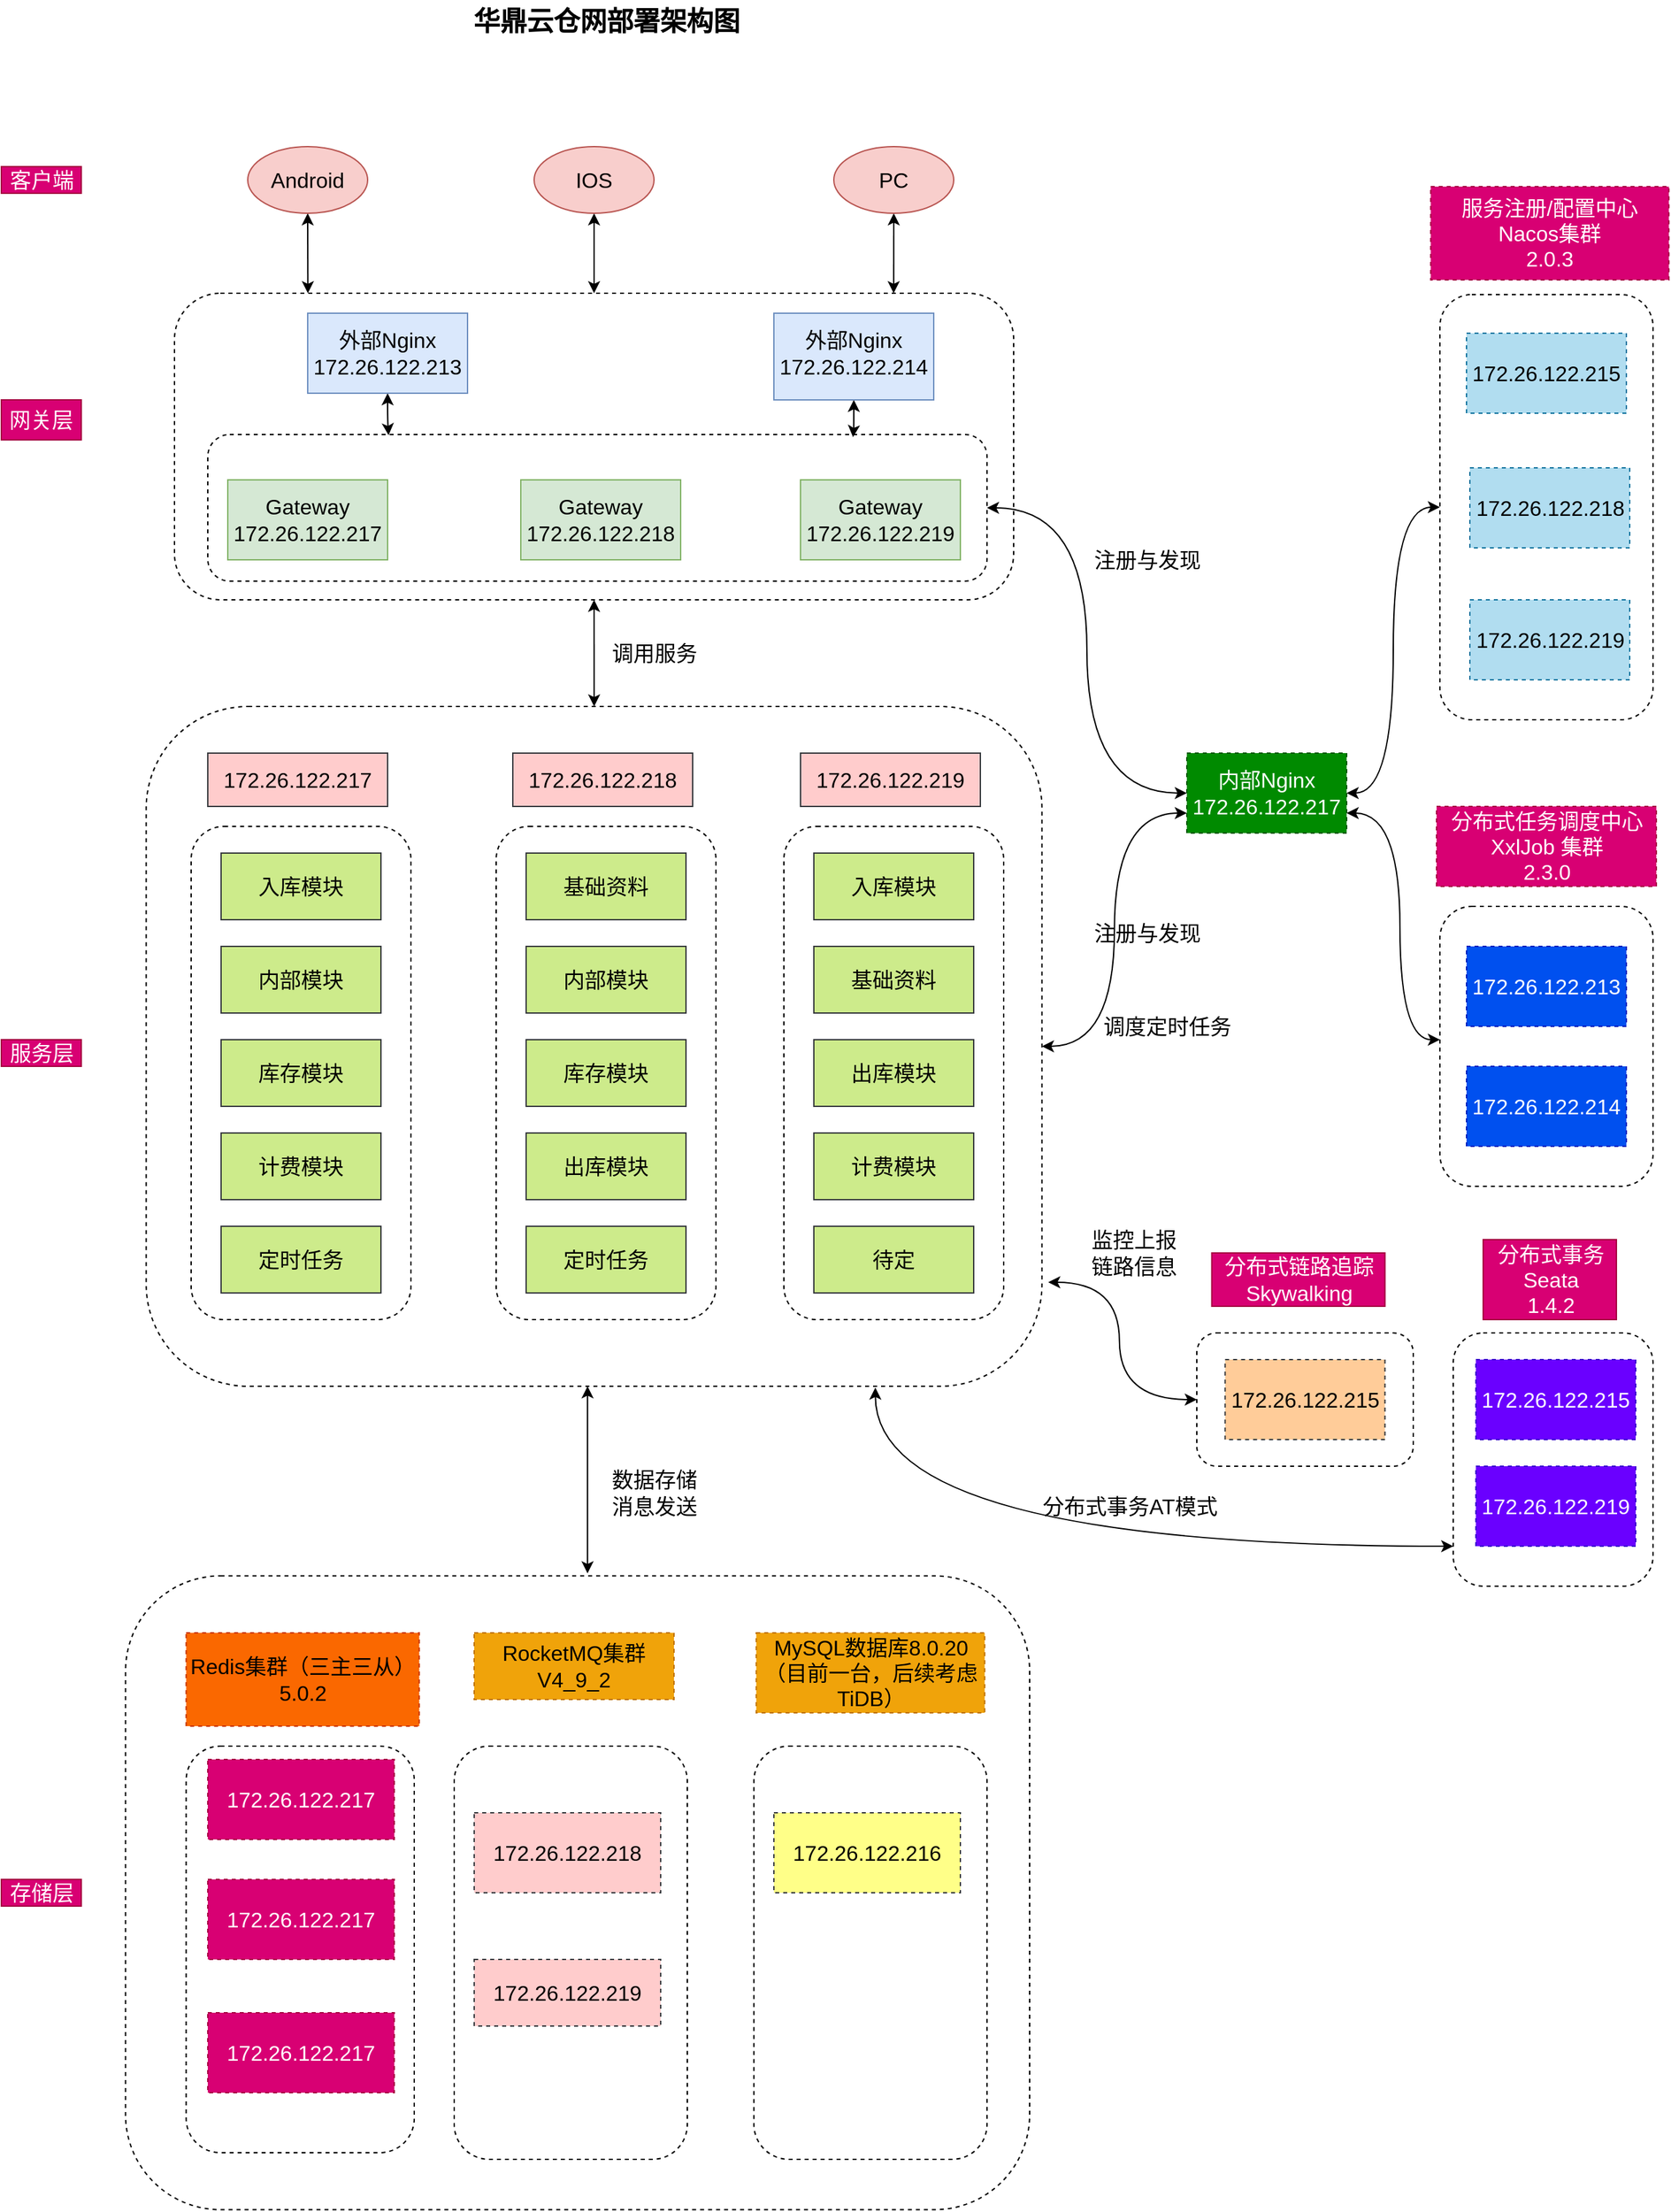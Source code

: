 <mxfile version="15.9.4" type="github">
  <diagram id="0WlvMbETFTRI-HPRhYiD" name="Page-1">
    <mxGraphModel dx="1769" dy="621" grid="1" gridSize="10" guides="1" tooltips="1" connect="1" arrows="1" fold="1" page="1" pageScale="1" pageWidth="827" pageHeight="1169" math="0" shadow="0">
      <root>
        <mxCell id="0" />
        <mxCell id="1" parent="0" />
        <mxCell id="SmQ9b6Evit55e1KI1vsO-1" value="华鼎云仓网部署架构图" style="text;html=1;align=center;verticalAlign=middle;resizable=0;points=[];autosize=1;strokeColor=none;fillColor=none;fontStyle=1;fontSize=20;" parent="1" vertex="1">
          <mxGeometry x="304" y="20" width="220" height="30" as="geometry" />
        </mxCell>
        <mxCell id="SmQ9b6Evit55e1KI1vsO-69" style="edgeStyle=orthogonalEdgeStyle;curved=1;rounded=0;orthogonalLoop=1;jettySize=auto;html=1;fontSize=16;startArrow=classic;startFill=1;" parent="1" source="SmQ9b6Evit55e1KI1vsO-3" target="SmQ9b6Evit55e1KI1vsO-68" edge="1">
          <mxGeometry relative="1" as="geometry" />
        </mxCell>
        <mxCell id="SmQ9b6Evit55e1KI1vsO-3" value="" style="rounded=1;whiteSpace=wrap;html=1;fontSize=20;labelBackgroundColor=none;fillColor=none;dashed=1;" parent="1" vertex="1">
          <mxGeometry x="90" y="240" width="630" height="230" as="geometry" />
        </mxCell>
        <mxCell id="SmQ9b6Evit55e1KI1vsO-24" style="edgeStyle=orthogonalEdgeStyle;curved=1;rounded=0;orthogonalLoop=1;jettySize=auto;html=1;exitX=0.5;exitY=1;exitDx=0;exitDy=0;fontSize=16;" parent="1" source="SmQ9b6Evit55e1KI1vsO-4" target="SmQ9b6Evit55e1KI1vsO-3" edge="1">
          <mxGeometry relative="1" as="geometry">
            <Array as="points">
              <mxPoint x="190" y="380" />
              <mxPoint x="190" y="380" />
            </Array>
          </mxGeometry>
        </mxCell>
        <mxCell id="SmQ9b6Evit55e1KI1vsO-83" style="edgeStyle=orthogonalEdgeStyle;curved=1;rounded=0;orthogonalLoop=1;jettySize=auto;html=1;entryX=0.232;entryY=0.005;entryDx=0;entryDy=0;entryPerimeter=0;fontSize=16;startArrow=classic;startFill=1;" parent="1" source="SmQ9b6Evit55e1KI1vsO-4" target="SmQ9b6Evit55e1KI1vsO-81" edge="1">
          <mxGeometry relative="1" as="geometry" />
        </mxCell>
        <mxCell id="SmQ9b6Evit55e1KI1vsO-4" value="" style="rounded=0;whiteSpace=wrap;html=1;labelBackgroundColor=none;fontSize=20;fillColor=#dae8fc;strokeColor=#6c8ebf;" parent="1" vertex="1">
          <mxGeometry x="190" y="255" width="120" height="60" as="geometry" />
        </mxCell>
        <mxCell id="SmQ9b6Evit55e1KI1vsO-43" style="edgeStyle=orthogonalEdgeStyle;curved=1;rounded=0;orthogonalLoop=1;jettySize=auto;html=1;entryX=0.159;entryY=0;entryDx=0;entryDy=0;entryPerimeter=0;fontSize=16;exitX=0.5;exitY=1;exitDx=0;exitDy=0;startArrow=classic;startFill=1;" parent="1" source="SmQ9b6Evit55e1KI1vsO-5" target="SmQ9b6Evit55e1KI1vsO-3" edge="1">
          <mxGeometry relative="1" as="geometry" />
        </mxCell>
        <mxCell id="SmQ9b6Evit55e1KI1vsO-5" value="Android" style="ellipse;whiteSpace=wrap;html=1;labelBackgroundColor=none;fontSize=16;fillColor=#f8cecc;strokeColor=#b85450;" parent="1" vertex="1">
          <mxGeometry x="145" y="130" width="90" height="50" as="geometry" />
        </mxCell>
        <mxCell id="SmQ9b6Evit55e1KI1vsO-42" style="edgeStyle=orthogonalEdgeStyle;curved=1;rounded=0;orthogonalLoop=1;jettySize=auto;html=1;entryX=0.5;entryY=0;entryDx=0;entryDy=0;fontSize=16;startArrow=classic;startFill=1;" parent="1" source="SmQ9b6Evit55e1KI1vsO-6" target="SmQ9b6Evit55e1KI1vsO-3" edge="1">
          <mxGeometry relative="1" as="geometry" />
        </mxCell>
        <mxCell id="SmQ9b6Evit55e1KI1vsO-6" value="IOS" style="ellipse;whiteSpace=wrap;html=1;labelBackgroundColor=none;fontSize=16;fillColor=#f8cecc;strokeColor=#b85450;" parent="1" vertex="1">
          <mxGeometry x="360" y="130" width="90" height="50" as="geometry" />
        </mxCell>
        <mxCell id="SmQ9b6Evit55e1KI1vsO-41" style="edgeStyle=orthogonalEdgeStyle;curved=1;rounded=0;orthogonalLoop=1;jettySize=auto;html=1;entryX=0.857;entryY=0;entryDx=0;entryDy=0;entryPerimeter=0;fontSize=16;startArrow=classic;startFill=1;" parent="1" source="SmQ9b6Evit55e1KI1vsO-7" target="SmQ9b6Evit55e1KI1vsO-3" edge="1">
          <mxGeometry relative="1" as="geometry" />
        </mxCell>
        <mxCell id="SmQ9b6Evit55e1KI1vsO-7" value="PC" style="ellipse;whiteSpace=wrap;html=1;labelBackgroundColor=none;fontSize=16;fillColor=#f8cecc;strokeColor=#b85450;" parent="1" vertex="1">
          <mxGeometry x="585" y="130" width="90" height="50" as="geometry" />
        </mxCell>
        <mxCell id="SmQ9b6Evit55e1KI1vsO-8" value="网关层" style="text;html=1;strokeColor=#A50040;fillColor=#d80073;align=center;verticalAlign=middle;whiteSpace=wrap;rounded=0;labelBackgroundColor=none;fontSize=16;fontColor=#ffffff;" parent="1" vertex="1">
          <mxGeometry x="-40" y="320" width="60" height="30" as="geometry" />
        </mxCell>
        <mxCell id="SmQ9b6Evit55e1KI1vsO-9" value="外部Nginx&lt;br&gt;172.26.122.213" style="text;html=1;strokeColor=none;fillColor=none;align=center;verticalAlign=middle;whiteSpace=wrap;rounded=0;labelBackgroundColor=none;fontSize=16;" parent="1" vertex="1">
          <mxGeometry x="195" y="265" width="110" height="40" as="geometry" />
        </mxCell>
        <mxCell id="SmQ9b6Evit55e1KI1vsO-87" style="edgeStyle=orthogonalEdgeStyle;curved=1;rounded=0;orthogonalLoop=1;jettySize=auto;html=1;entryX=0.828;entryY=0.018;entryDx=0;entryDy=0;entryPerimeter=0;fontSize=16;startArrow=classic;startFill=1;" parent="1" source="SmQ9b6Evit55e1KI1vsO-10" target="SmQ9b6Evit55e1KI1vsO-81" edge="1">
          <mxGeometry relative="1" as="geometry" />
        </mxCell>
        <mxCell id="SmQ9b6Evit55e1KI1vsO-10" value="" style="rounded=0;whiteSpace=wrap;html=1;labelBackgroundColor=none;fontSize=20;fillColor=#dae8fc;strokeColor=#6c8ebf;" parent="1" vertex="1">
          <mxGeometry x="540" y="255" width="120" height="65" as="geometry" />
        </mxCell>
        <mxCell id="SmQ9b6Evit55e1KI1vsO-12" value="外部Nginx&lt;br&gt;172.26.122.214" style="text;html=1;strokeColor=none;fillColor=none;align=center;verticalAlign=middle;whiteSpace=wrap;rounded=0;labelBackgroundColor=none;fontSize=16;" parent="1" vertex="1">
          <mxGeometry x="545" y="265" width="110" height="40" as="geometry" />
        </mxCell>
        <mxCell id="SmQ9b6Evit55e1KI1vsO-19" value="" style="rounded=0;whiteSpace=wrap;html=1;labelBackgroundColor=#FFFFFF;fontSize=16;fillColor=#d5e8d4;strokeColor=#82b366;" parent="1" vertex="1">
          <mxGeometry x="130" y="380" width="120" height="60" as="geometry" />
        </mxCell>
        <mxCell id="SmQ9b6Evit55e1KI1vsO-21" value="" style="rounded=0;whiteSpace=wrap;html=1;labelBackgroundColor=#FFFFFF;fontSize=16;fillColor=#d5e8d4;strokeColor=#82b366;" parent="1" vertex="1">
          <mxGeometry x="350" y="380" width="120" height="60" as="geometry" />
        </mxCell>
        <mxCell id="SmQ9b6Evit55e1KI1vsO-22" value="" style="rounded=0;whiteSpace=wrap;html=1;labelBackgroundColor=#FFFFFF;fontSize=16;fillColor=#d5e8d4;strokeColor=#82b366;" parent="1" vertex="1">
          <mxGeometry x="560" y="380" width="120" height="60" as="geometry" />
        </mxCell>
        <mxCell id="SmQ9b6Evit55e1KI1vsO-30" value="Gateway&lt;br&gt;172.26.122.217" style="text;html=1;strokeColor=none;fillColor=none;align=center;verticalAlign=middle;whiteSpace=wrap;rounded=0;labelBackgroundColor=none;fontSize=16;" parent="1" vertex="1">
          <mxGeometry x="135" y="390" width="110" height="40" as="geometry" />
        </mxCell>
        <mxCell id="SmQ9b6Evit55e1KI1vsO-31" value="Gateway&lt;br&gt;172.26.122.218" style="text;html=1;strokeColor=none;fillColor=none;align=center;verticalAlign=middle;whiteSpace=wrap;rounded=0;labelBackgroundColor=none;fontSize=16;" parent="1" vertex="1">
          <mxGeometry x="355" y="390" width="110" height="40" as="geometry" />
        </mxCell>
        <mxCell id="SmQ9b6Evit55e1KI1vsO-32" value="Gateway&lt;br&gt;172.26.122.219" style="text;html=1;strokeColor=none;fillColor=none;align=center;verticalAlign=middle;whiteSpace=wrap;rounded=0;labelBackgroundColor=none;fontSize=16;" parent="1" vertex="1">
          <mxGeometry x="565" y="390" width="110" height="40" as="geometry" />
        </mxCell>
        <mxCell id="SmQ9b6Evit55e1KI1vsO-36" value="客户端" style="text;html=1;align=center;verticalAlign=middle;resizable=0;points=[];autosize=1;strokeColor=#A50040;fillColor=#d80073;fontSize=16;fontColor=#ffffff;" parent="1" vertex="1">
          <mxGeometry x="-40" y="145" width="60" height="20" as="geometry" />
        </mxCell>
        <mxCell id="SmQ9b6Evit55e1KI1vsO-37" value="服务层" style="text;html=1;align=center;verticalAlign=middle;resizable=0;points=[];autosize=1;strokeColor=#A50040;fillColor=#d80073;fontSize=16;fontColor=#ffffff;" parent="1" vertex="1">
          <mxGeometry x="-40" y="800" width="60" height="20" as="geometry" />
        </mxCell>
        <mxCell id="SmQ9b6Evit55e1KI1vsO-44" value="" style="rounded=1;whiteSpace=wrap;html=1;dashed=1;labelBackgroundColor=#;fontSize=16;fillColor=none;" parent="1" vertex="1">
          <mxGeometry x="102.5" y="640" width="165" height="370" as="geometry" />
        </mxCell>
        <mxCell id="SmQ9b6Evit55e1KI1vsO-45" value="入库模块" style="rounded=0;whiteSpace=wrap;html=1;labelBackgroundColor=#;fontSize=16;fillColor=#cdeb8b;strokeColor=#36393d;" parent="1" vertex="1">
          <mxGeometry x="125" y="660" width="120" height="50" as="geometry" />
        </mxCell>
        <mxCell id="SmQ9b6Evit55e1KI1vsO-46" value="内部模块" style="rounded=0;whiteSpace=wrap;html=1;labelBackgroundColor=#;fontSize=16;fillColor=#cdeb8b;strokeColor=#36393d;" parent="1" vertex="1">
          <mxGeometry x="125" y="730" width="120" height="50" as="geometry" />
        </mxCell>
        <mxCell id="SmQ9b6Evit55e1KI1vsO-47" value="库存模块" style="rounded=0;whiteSpace=wrap;html=1;labelBackgroundColor=#;fontSize=16;fillColor=#cdeb8b;strokeColor=#36393d;" parent="1" vertex="1">
          <mxGeometry x="125" y="800" width="120" height="50" as="geometry" />
        </mxCell>
        <mxCell id="SmQ9b6Evit55e1KI1vsO-49" value="172.26.122.217" style="text;html=1;strokeColor=#36393d;fillColor=#ffcccc;align=center;verticalAlign=middle;whiteSpace=wrap;rounded=0;labelBackgroundColor=#;fontSize=16;" parent="1" vertex="1">
          <mxGeometry x="115" y="585" width="135" height="40" as="geometry" />
        </mxCell>
        <mxCell id="SmQ9b6Evit55e1KI1vsO-50" value="计费模块" style="rounded=0;whiteSpace=wrap;html=1;labelBackgroundColor=#;fontSize=16;fillColor=#cdeb8b;strokeColor=#36393d;" parent="1" vertex="1">
          <mxGeometry x="125" y="870" width="120" height="50" as="geometry" />
        </mxCell>
        <mxCell id="SmQ9b6Evit55e1KI1vsO-51" value="定时任务" style="rounded=0;whiteSpace=wrap;html=1;labelBackgroundColor=#;fontSize=16;fillColor=#cdeb8b;strokeColor=#36393d;" parent="1" vertex="1">
          <mxGeometry x="125" y="940" width="120" height="50" as="geometry" />
        </mxCell>
        <mxCell id="SmQ9b6Evit55e1KI1vsO-53" value="" style="rounded=1;whiteSpace=wrap;html=1;dashed=1;labelBackgroundColor=#;fontSize=16;fillColor=none;" parent="1" vertex="1">
          <mxGeometry x="331.5" y="640" width="165" height="370" as="geometry" />
        </mxCell>
        <mxCell id="SmQ9b6Evit55e1KI1vsO-54" value="基础资料" style="rounded=0;whiteSpace=wrap;html=1;labelBackgroundColor=#;fontSize=16;fillColor=#cdeb8b;strokeColor=#36393d;" parent="1" vertex="1">
          <mxGeometry x="354" y="660" width="120" height="50" as="geometry" />
        </mxCell>
        <mxCell id="SmQ9b6Evit55e1KI1vsO-55" value="内部模块" style="rounded=0;whiteSpace=wrap;html=1;labelBackgroundColor=#;fontSize=16;fillColor=#cdeb8b;strokeColor=#36393d;" parent="1" vertex="1">
          <mxGeometry x="354" y="730" width="120" height="50" as="geometry" />
        </mxCell>
        <mxCell id="SmQ9b6Evit55e1KI1vsO-56" value="库存模块" style="rounded=0;whiteSpace=wrap;html=1;labelBackgroundColor=#;fontSize=16;fillColor=#cdeb8b;strokeColor=#36393d;" parent="1" vertex="1">
          <mxGeometry x="354" y="800" width="120" height="50" as="geometry" />
        </mxCell>
        <mxCell id="SmQ9b6Evit55e1KI1vsO-57" value="172.26.122.218" style="text;html=1;strokeColor=#36393d;fillColor=#ffcccc;align=center;verticalAlign=middle;whiteSpace=wrap;rounded=0;labelBackgroundColor=#;fontSize=16;" parent="1" vertex="1">
          <mxGeometry x="344" y="585" width="135" height="40" as="geometry" />
        </mxCell>
        <mxCell id="SmQ9b6Evit55e1KI1vsO-58" value="出库模块" style="rounded=0;whiteSpace=wrap;html=1;labelBackgroundColor=#;fontSize=16;fillColor=#cdeb8b;strokeColor=#36393d;" parent="1" vertex="1">
          <mxGeometry x="354" y="870" width="120" height="50" as="geometry" />
        </mxCell>
        <mxCell id="SmQ9b6Evit55e1KI1vsO-59" value="定时任务" style="rounded=0;whiteSpace=wrap;html=1;labelBackgroundColor=#;fontSize=16;fillColor=#cdeb8b;strokeColor=#36393d;" parent="1" vertex="1">
          <mxGeometry x="354" y="940" width="120" height="50" as="geometry" />
        </mxCell>
        <mxCell id="SmQ9b6Evit55e1KI1vsO-60" value="" style="rounded=1;whiteSpace=wrap;html=1;dashed=1;labelBackgroundColor=#;fontSize=16;fillColor=none;" parent="1" vertex="1">
          <mxGeometry x="547.5" y="640" width="165" height="370" as="geometry" />
        </mxCell>
        <mxCell id="SmQ9b6Evit55e1KI1vsO-61" value="入库模块" style="rounded=0;whiteSpace=wrap;html=1;labelBackgroundColor=#;fontSize=16;fillColor=#cdeb8b;strokeColor=#36393d;" parent="1" vertex="1">
          <mxGeometry x="570" y="660" width="120" height="50" as="geometry" />
        </mxCell>
        <mxCell id="SmQ9b6Evit55e1KI1vsO-62" value="基础资料" style="rounded=0;whiteSpace=wrap;html=1;labelBackgroundColor=#;fontSize=16;fillColor=#cdeb8b;strokeColor=#36393d;" parent="1" vertex="1">
          <mxGeometry x="570" y="730" width="120" height="50" as="geometry" />
        </mxCell>
        <mxCell id="SmQ9b6Evit55e1KI1vsO-63" value="出库模块" style="rounded=0;whiteSpace=wrap;html=1;labelBackgroundColor=#;fontSize=16;fillColor=#cdeb8b;strokeColor=#36393d;" parent="1" vertex="1">
          <mxGeometry x="570" y="800" width="120" height="50" as="geometry" />
        </mxCell>
        <mxCell id="SmQ9b6Evit55e1KI1vsO-64" value="172.26.122.219" style="text;html=1;strokeColor=#36393d;fillColor=#ffcccc;align=center;verticalAlign=middle;whiteSpace=wrap;rounded=0;labelBackgroundColor=#;fontSize=16;" parent="1" vertex="1">
          <mxGeometry x="560" y="585" width="135" height="40" as="geometry" />
        </mxCell>
        <mxCell id="SmQ9b6Evit55e1KI1vsO-65" value="计费模块" style="rounded=0;whiteSpace=wrap;html=1;labelBackgroundColor=#;fontSize=16;fillColor=#cdeb8b;strokeColor=#36393d;" parent="1" vertex="1">
          <mxGeometry x="570" y="870" width="120" height="50" as="geometry" />
        </mxCell>
        <mxCell id="SmQ9b6Evit55e1KI1vsO-67" value="待定" style="rounded=0;whiteSpace=wrap;html=1;labelBackgroundColor=#;fontSize=16;fillColor=#cdeb8b;strokeColor=#36393d;" parent="1" vertex="1">
          <mxGeometry x="570" y="940" width="120" height="50" as="geometry" />
        </mxCell>
        <mxCell id="SmQ9b6Evit55e1KI1vsO-121" style="edgeStyle=orthogonalEdgeStyle;curved=1;rounded=0;orthogonalLoop=1;jettySize=auto;html=1;entryX=0;entryY=0.75;entryDx=0;entryDy=0;fontSize=16;startArrow=classic;startFill=1;" parent="1" source="SmQ9b6Evit55e1KI1vsO-68" target="SmQ9b6Evit55e1KI1vsO-117" edge="1">
          <mxGeometry relative="1" as="geometry" />
        </mxCell>
        <mxCell id="SmQ9b6Evit55e1KI1vsO-148" style="edgeStyle=orthogonalEdgeStyle;curved=1;rounded=0;orthogonalLoop=1;jettySize=auto;html=1;fontSize=16;startArrow=classic;startFill=1;entryX=0.511;entryY=-0.004;entryDx=0;entryDy=0;entryPerimeter=0;" parent="1" source="SmQ9b6Evit55e1KI1vsO-68" target="SmQ9b6Evit55e1KI1vsO-147" edge="1">
          <mxGeometry relative="1" as="geometry">
            <Array as="points">
              <mxPoint x="401" y="1070" />
            </Array>
            <mxPoint x="401" y="1190" as="targetPoint" />
          </mxGeometry>
        </mxCell>
        <mxCell id="SmQ9b6Evit55e1KI1vsO-68" value="" style="rounded=1;whiteSpace=wrap;html=1;labelBackgroundColor=#;fontSize=16;fillColor=none;dashed=1;shadow=0;sketch=0;glass=0;" parent="1" vertex="1">
          <mxGeometry x="68.75" y="550" width="672.5" height="510" as="geometry" />
        </mxCell>
        <mxCell id="SmQ9b6Evit55e1KI1vsO-70" value="调用服务" style="text;html=1;align=center;verticalAlign=middle;resizable=0;points=[];autosize=1;strokeColor=none;fillColor=none;fontSize=16;" parent="1" vertex="1">
          <mxGeometry x="410" y="500" width="80" height="20" as="geometry" />
        </mxCell>
        <mxCell id="SmQ9b6Evit55e1KI1vsO-72" value="服务注册/配置中心Nacos集群&lt;br&gt;2.0.3" style="text;html=1;strokeColor=#A50040;fillColor=#d80073;align=center;verticalAlign=middle;whiteSpace=wrap;rounded=0;dashed=1;labelBackgroundColor=#;fontSize=16;fontColor=#ffffff;" parent="1" vertex="1">
          <mxGeometry x="1033.13" y="160" width="178.75" height="70" as="geometry" />
        </mxCell>
        <mxCell id="SmQ9b6Evit55e1KI1vsO-118" style="edgeStyle=orthogonalEdgeStyle;curved=1;rounded=0;orthogonalLoop=1;jettySize=auto;html=1;entryX=1;entryY=0.5;entryDx=0;entryDy=0;fontSize=16;startArrow=classic;startFill=1;" parent="1" source="SmQ9b6Evit55e1KI1vsO-73" target="SmQ9b6Evit55e1KI1vsO-117" edge="1">
          <mxGeometry relative="1" as="geometry" />
        </mxCell>
        <mxCell id="SmQ9b6Evit55e1KI1vsO-73" value="" style="rounded=1;whiteSpace=wrap;html=1;shadow=0;glass=0;dashed=1;labelBackgroundColor=#;sketch=0;fontSize=16;fillColor=none;" parent="1" vertex="1">
          <mxGeometry x="1040" y="241" width="160" height="319" as="geometry" />
        </mxCell>
        <mxCell id="SmQ9b6Evit55e1KI1vsO-81" value="" style="rounded=1;whiteSpace=wrap;html=1;shadow=0;glass=0;dashed=1;labelBackgroundColor=#;sketch=0;fontSize=16;fillColor=none;" parent="1" vertex="1">
          <mxGeometry x="115" y="346" width="585" height="110" as="geometry" />
        </mxCell>
        <mxCell id="SmQ9b6Evit55e1KI1vsO-89" value="172.26.122.215" style="rounded=0;whiteSpace=wrap;html=1;shadow=0;glass=0;dashed=1;labelBackgroundColor=#;sketch=0;fontSize=16;fillColor=#b1ddf0;strokeColor=#10739e;" parent="1" vertex="1">
          <mxGeometry x="1060" y="270" width="120" height="60" as="geometry" />
        </mxCell>
        <mxCell id="SmQ9b6Evit55e1KI1vsO-90" value="172.26.122.218" style="rounded=0;whiteSpace=wrap;html=1;shadow=0;glass=0;dashed=1;labelBackgroundColor=#;sketch=0;fontSize=16;fillColor=#b1ddf0;strokeColor=#10739e;" parent="1" vertex="1">
          <mxGeometry x="1062.5" y="371" width="120" height="60" as="geometry" />
        </mxCell>
        <mxCell id="SmQ9b6Evit55e1KI1vsO-91" value="172.26.122.219" style="rounded=0;whiteSpace=wrap;html=1;shadow=0;glass=0;dashed=1;labelBackgroundColor=#;sketch=0;fontSize=16;fillColor=#b1ddf0;strokeColor=#10739e;" parent="1" vertex="1">
          <mxGeometry x="1062.5" y="470" width="120" height="60" as="geometry" />
        </mxCell>
        <mxCell id="SmQ9b6Evit55e1KI1vsO-94" value="注册与发现" style="text;html=1;align=center;verticalAlign=middle;resizable=0;points=[];autosize=1;strokeColor=none;fillColor=none;fontSize=16;" parent="1" vertex="1">
          <mxGeometry x="770" y="430" width="100" height="20" as="geometry" />
        </mxCell>
        <mxCell id="SmQ9b6Evit55e1KI1vsO-98" value="注册与发现" style="text;html=1;align=center;verticalAlign=middle;resizable=0;points=[];autosize=1;strokeColor=none;fillColor=none;fontSize=16;" parent="1" vertex="1">
          <mxGeometry x="770" y="710" width="100" height="20" as="geometry" />
        </mxCell>
        <mxCell id="SmQ9b6Evit55e1KI1vsO-119" style="edgeStyle=orthogonalEdgeStyle;curved=1;rounded=0;orthogonalLoop=1;jettySize=auto;html=1;entryX=1;entryY=0.75;entryDx=0;entryDy=0;fontSize=16;startArrow=classic;startFill=1;" parent="1" source="SmQ9b6Evit55e1KI1vsO-99" target="SmQ9b6Evit55e1KI1vsO-117" edge="1">
          <mxGeometry relative="1" as="geometry">
            <Array as="points">
              <mxPoint x="1010" y="800" />
              <mxPoint x="1010" y="630" />
            </Array>
          </mxGeometry>
        </mxCell>
        <mxCell id="SmQ9b6Evit55e1KI1vsO-99" value="" style="rounded=1;whiteSpace=wrap;html=1;shadow=0;glass=0;dashed=1;labelBackgroundColor=#;sketch=0;fontSize=16;fillColor=none;" parent="1" vertex="1">
          <mxGeometry x="1040" y="700" width="160" height="210" as="geometry" />
        </mxCell>
        <mxCell id="SmQ9b6Evit55e1KI1vsO-101" value="分布式任务调度中心 XxlJob 集群&lt;br&gt;2.3.0" style="text;html=1;strokeColor=#A50040;fillColor=#d80073;align=center;verticalAlign=middle;whiteSpace=wrap;rounded=0;shadow=0;glass=0;dashed=1;labelBackgroundColor=#;sketch=0;fontSize=16;fontColor=#ffffff;" parent="1" vertex="1">
          <mxGeometry x="1037.5" y="625" width="165" height="60" as="geometry" />
        </mxCell>
        <mxCell id="SmQ9b6Evit55e1KI1vsO-102" value="172.26.122.213" style="rounded=0;whiteSpace=wrap;html=1;shadow=0;glass=0;dashed=1;labelBackgroundColor=#;sketch=0;fontSize=16;fillColor=#0050ef;fontColor=#ffffff;strokeColor=#001DBC;" parent="1" vertex="1">
          <mxGeometry x="1060" y="730" width="120" height="60" as="geometry" />
        </mxCell>
        <mxCell id="SmQ9b6Evit55e1KI1vsO-103" value="172.26.122.214" style="rounded=0;whiteSpace=wrap;html=1;shadow=0;glass=0;dashed=1;labelBackgroundColor=#;sketch=0;fontSize=16;fillColor=#0050ef;fontColor=#ffffff;strokeColor=#001DBC;" parent="1" vertex="1">
          <mxGeometry x="1060" y="820" width="120" height="60" as="geometry" />
        </mxCell>
        <mxCell id="SmQ9b6Evit55e1KI1vsO-106" value="调度定时任务" style="text;html=1;align=center;verticalAlign=middle;resizable=0;points=[];autosize=1;strokeColor=none;fillColor=none;fontSize=16;" parent="1" vertex="1">
          <mxGeometry x="780" y="780" width="110" height="20" as="geometry" />
        </mxCell>
        <mxCell id="SmQ9b6Evit55e1KI1vsO-107" value="分布式链路追踪&lt;br&gt;Skywalking" style="text;html=1;align=center;verticalAlign=middle;resizable=0;points=[];autosize=1;strokeColor=#A50040;fillColor=#d80073;fontSize=16;fontColor=#ffffff;" parent="1" vertex="1">
          <mxGeometry x="868.75" y="960" width="130" height="40" as="geometry" />
        </mxCell>
        <mxCell id="SmQ9b6Evit55e1KI1vsO-110" style="edgeStyle=orthogonalEdgeStyle;curved=1;rounded=0;orthogonalLoop=1;jettySize=auto;html=1;entryX=1.007;entryY=0.847;entryDx=0;entryDy=0;entryPerimeter=0;fontSize=16;startArrow=classic;startFill=1;" parent="1" source="SmQ9b6Evit55e1KI1vsO-108" target="SmQ9b6Evit55e1KI1vsO-68" edge="1">
          <mxGeometry relative="1" as="geometry" />
        </mxCell>
        <mxCell id="SmQ9b6Evit55e1KI1vsO-108" value="" style="rounded=1;whiteSpace=wrap;html=1;shadow=0;glass=0;dashed=1;labelBackgroundColor=#;sketch=0;fontSize=16;fillColor=none;" parent="1" vertex="1">
          <mxGeometry x="857.5" y="1020" width="162.5" height="100" as="geometry" />
        </mxCell>
        <mxCell id="SmQ9b6Evit55e1KI1vsO-111" value="监控上报&lt;br&gt;链路信息" style="text;html=1;align=center;verticalAlign=middle;resizable=0;points=[];autosize=1;strokeColor=none;fillColor=none;fontSize=16;" parent="1" vertex="1">
          <mxGeometry x="770" y="940" width="80" height="40" as="geometry" />
        </mxCell>
        <mxCell id="SmQ9b6Evit55e1KI1vsO-112" value="存储层" style="text;html=1;align=center;verticalAlign=middle;resizable=0;points=[];autosize=1;strokeColor=#A50040;fillColor=#d80073;fontSize=16;fontColor=#ffffff;" parent="1" vertex="1">
          <mxGeometry x="-40" y="1430" width="60" height="20" as="geometry" />
        </mxCell>
        <mxCell id="SmQ9b6Evit55e1KI1vsO-114" value="Redis集群（三主三从）&lt;br&gt;5.0.2" style="rounded=0;whiteSpace=wrap;html=1;shadow=0;glass=0;dashed=1;labelBackgroundColor=#;sketch=0;fontSize=16;fillColor=#fa6800;fontColor=#000000;strokeColor=#C73500;" parent="1" vertex="1">
          <mxGeometry x="98.75" y="1245" width="175" height="70" as="geometry" />
        </mxCell>
        <mxCell id="SmQ9b6Evit55e1KI1vsO-120" style="edgeStyle=orthogonalEdgeStyle;curved=1;rounded=0;orthogonalLoop=1;jettySize=auto;html=1;entryX=1;entryY=0.5;entryDx=0;entryDy=0;fontSize=16;startArrow=classic;startFill=1;" parent="1" source="SmQ9b6Evit55e1KI1vsO-117" target="SmQ9b6Evit55e1KI1vsO-81" edge="1">
          <mxGeometry relative="1" as="geometry" />
        </mxCell>
        <mxCell id="SmQ9b6Evit55e1KI1vsO-117" value="内部Nginx&lt;br&gt;172.26.122.217" style="rounded=0;whiteSpace=wrap;html=1;shadow=0;glass=0;dashed=1;labelBackgroundColor=#;sketch=0;fontSize=16;fillColor=#008a00;fontColor=#ffffff;strokeColor=#005700;" parent="1" vertex="1">
          <mxGeometry x="850" y="585" width="120" height="60" as="geometry" />
        </mxCell>
        <mxCell id="SmQ9b6Evit55e1KI1vsO-124" value="分布式事务&lt;br&gt;Seata&lt;br&gt;1.4.2" style="text;html=1;align=center;verticalAlign=middle;resizable=0;points=[];autosize=1;strokeColor=#A50040;fillColor=#d80073;fontSize=16;fontColor=#ffffff;" parent="1" vertex="1">
          <mxGeometry x="1072.51" y="950" width="100" height="60" as="geometry" />
        </mxCell>
        <mxCell id="SmQ9b6Evit55e1KI1vsO-129" style="edgeStyle=orthogonalEdgeStyle;curved=1;rounded=0;orthogonalLoop=1;jettySize=auto;html=1;entryX=0.814;entryY=1.002;entryDx=0;entryDy=0;entryPerimeter=0;fontSize=16;startArrow=classic;startFill=1;" parent="1" source="SmQ9b6Evit55e1KI1vsO-125" target="SmQ9b6Evit55e1KI1vsO-68" edge="1">
          <mxGeometry relative="1" as="geometry">
            <Array as="points">
              <mxPoint x="616" y="1180" />
            </Array>
          </mxGeometry>
        </mxCell>
        <mxCell id="SmQ9b6Evit55e1KI1vsO-125" value="" style="rounded=1;whiteSpace=wrap;html=1;shadow=0;glass=0;dashed=1;labelBackgroundColor=#;sketch=0;fontSize=16;fillColor=none;" parent="1" vertex="1">
          <mxGeometry x="1050" y="1020" width="150" height="190" as="geometry" />
        </mxCell>
        <mxCell id="SmQ9b6Evit55e1KI1vsO-126" value="172.26.122.215" style="rounded=0;whiteSpace=wrap;html=1;shadow=0;glass=0;dashed=1;labelBackgroundColor=#;sketch=0;fontSize=16;fillColor=#6a00ff;fontColor=#ffffff;strokeColor=#3700CC;" parent="1" vertex="1">
          <mxGeometry x="1067" y="1040" width="120" height="60" as="geometry" />
        </mxCell>
        <mxCell id="SmQ9b6Evit55e1KI1vsO-127" value="172.26.122.215" style="rounded=0;whiteSpace=wrap;html=1;shadow=0;glass=0;dashed=1;labelBackgroundColor=#;sketch=0;fontSize=16;fillColor=#ffcc99;strokeColor=#36393d;" parent="1" vertex="1">
          <mxGeometry x="878.75" y="1040" width="120" height="60" as="geometry" />
        </mxCell>
        <mxCell id="SmQ9b6Evit55e1KI1vsO-128" value="172.26.122.219" style="rounded=0;whiteSpace=wrap;html=1;shadow=0;glass=0;dashed=1;labelBackgroundColor=#;sketch=0;fontSize=16;fillColor=#6a00ff;fontColor=#ffffff;strokeColor=#3700CC;" parent="1" vertex="1">
          <mxGeometry x="1067" y="1120" width="120" height="60" as="geometry" />
        </mxCell>
        <mxCell id="SmQ9b6Evit55e1KI1vsO-131" value="分布式事务AT模式" style="text;html=1;align=center;verticalAlign=middle;resizable=0;points=[];autosize=1;strokeColor=none;fillColor=none;fontSize=16;" parent="1" vertex="1">
          <mxGeometry x="732" y="1140" width="150" height="20" as="geometry" />
        </mxCell>
        <mxCell id="SmQ9b6Evit55e1KI1vsO-132" value="172.26.122.217" style="rounded=0;whiteSpace=wrap;html=1;shadow=0;glass=0;dashed=1;labelBackgroundColor=#;sketch=0;fontSize=16;fillColor=#d80073;strokeColor=#A50040;fontColor=#ffffff;" parent="1" vertex="1">
          <mxGeometry x="115" y="1430" width="140" height="60" as="geometry" />
        </mxCell>
        <mxCell id="SmQ9b6Evit55e1KI1vsO-133" value="172.26.122.217" style="rounded=0;whiteSpace=wrap;html=1;shadow=0;glass=0;dashed=1;labelBackgroundColor=#;sketch=0;fontSize=16;fillColor=#d80073;strokeColor=#A50040;fontColor=#ffffff;" parent="1" vertex="1">
          <mxGeometry x="115" y="1530" width="140" height="60" as="geometry" />
        </mxCell>
        <mxCell id="SmQ9b6Evit55e1KI1vsO-134" value="172.26.122.217" style="rounded=0;whiteSpace=wrap;html=1;shadow=0;glass=0;dashed=1;labelBackgroundColor=#;sketch=0;fontSize=16;fillColor=#d80073;strokeColor=#A50040;fontColor=#ffffff;" parent="1" vertex="1">
          <mxGeometry x="115" y="1340" width="140" height="60" as="geometry" />
        </mxCell>
        <mxCell id="SmQ9b6Evit55e1KI1vsO-135" value="" style="rounded=1;whiteSpace=wrap;html=1;shadow=0;glass=0;dashed=1;labelBackgroundColor=#;sketch=0;fontSize=16;fillColor=none;" parent="1" vertex="1">
          <mxGeometry x="98.75" y="1330" width="171.25" height="305" as="geometry" />
        </mxCell>
        <mxCell id="SmQ9b6Evit55e1KI1vsO-136" value="RocketMQ集群&lt;br&gt;V4_9_2" style="text;html=1;strokeColor=#BD7000;fillColor=#f0a30a;align=center;verticalAlign=middle;whiteSpace=wrap;rounded=0;shadow=0;glass=0;dashed=1;labelBackgroundColor=#;sketch=0;fontSize=16;fontColor=#000000;" parent="1" vertex="1">
          <mxGeometry x="315" y="1245" width="150" height="50" as="geometry" />
        </mxCell>
        <mxCell id="SmQ9b6Evit55e1KI1vsO-137" value="" style="rounded=1;whiteSpace=wrap;html=1;shadow=0;glass=0;dashed=1;labelBackgroundColor=#;sketch=0;fontSize=16;fillColor=none;" parent="1" vertex="1">
          <mxGeometry x="300" y="1330" width="175" height="310" as="geometry" />
        </mxCell>
        <mxCell id="SmQ9b6Evit55e1KI1vsO-139" value="172.26.122.218" style="rounded=0;whiteSpace=wrap;html=1;shadow=0;glass=0;dashed=1;labelBackgroundColor=#;sketch=0;fontSize=16;fillColor=#ffcccc;strokeColor=#36393d;" parent="1" vertex="1">
          <mxGeometry x="315" y="1380" width="140" height="60" as="geometry" />
        </mxCell>
        <mxCell id="SmQ9b6Evit55e1KI1vsO-140" value="172.26.122.219" style="rounded=0;whiteSpace=wrap;html=1;shadow=0;glass=0;dashed=1;labelBackgroundColor=#;sketch=0;fontSize=16;fillColor=#ffcccc;strokeColor=#36393d;" parent="1" vertex="1">
          <mxGeometry x="315" y="1490" width="140" height="50" as="geometry" />
        </mxCell>
        <mxCell id="SmQ9b6Evit55e1KI1vsO-141" value="MySQL数据库8.0.20&lt;br&gt;（目前一台，后续考虑TiDB）" style="text;html=1;strokeColor=#BD7000;fillColor=#f0a30a;align=center;verticalAlign=middle;whiteSpace=wrap;rounded=0;shadow=0;glass=0;dashed=1;labelBackgroundColor=#;sketch=0;fontSize=16;fontColor=#000000;" parent="1" vertex="1">
          <mxGeometry x="526.75" y="1245" width="171.5" height="60" as="geometry" />
        </mxCell>
        <mxCell id="SmQ9b6Evit55e1KI1vsO-142" value="" style="rounded=1;whiteSpace=wrap;html=1;shadow=0;glass=0;dashed=1;labelBackgroundColor=#;sketch=0;fontSize=16;fillColor=none;" parent="1" vertex="1">
          <mxGeometry x="525" y="1330" width="175" height="310" as="geometry" />
        </mxCell>
        <mxCell id="SmQ9b6Evit55e1KI1vsO-143" value="172.26.122.216" style="rounded=0;whiteSpace=wrap;html=1;shadow=0;glass=0;dashed=1;labelBackgroundColor=#;sketch=0;fontSize=16;fillColor=#ffff88;strokeColor=#36393d;" parent="1" vertex="1">
          <mxGeometry x="540" y="1380" width="140" height="60" as="geometry" />
        </mxCell>
        <mxCell id="SmQ9b6Evit55e1KI1vsO-147" value="" style="rounded=1;whiteSpace=wrap;html=1;shadow=0;glass=0;dashed=1;labelBackgroundColor=#;sketch=0;fontSize=16;fillColor=none;" parent="1" vertex="1">
          <mxGeometry x="53.25" y="1202.25" width="678.75" height="475.5" as="geometry" />
        </mxCell>
        <mxCell id="SmQ9b6Evit55e1KI1vsO-149" value="数据存储&lt;br&gt;消息发送" style="text;html=1;align=center;verticalAlign=middle;resizable=0;points=[];autosize=1;strokeColor=none;fillColor=none;fontSize=16;" parent="1" vertex="1">
          <mxGeometry x="410" y="1120" width="80" height="40" as="geometry" />
        </mxCell>
      </root>
    </mxGraphModel>
  </diagram>
</mxfile>
